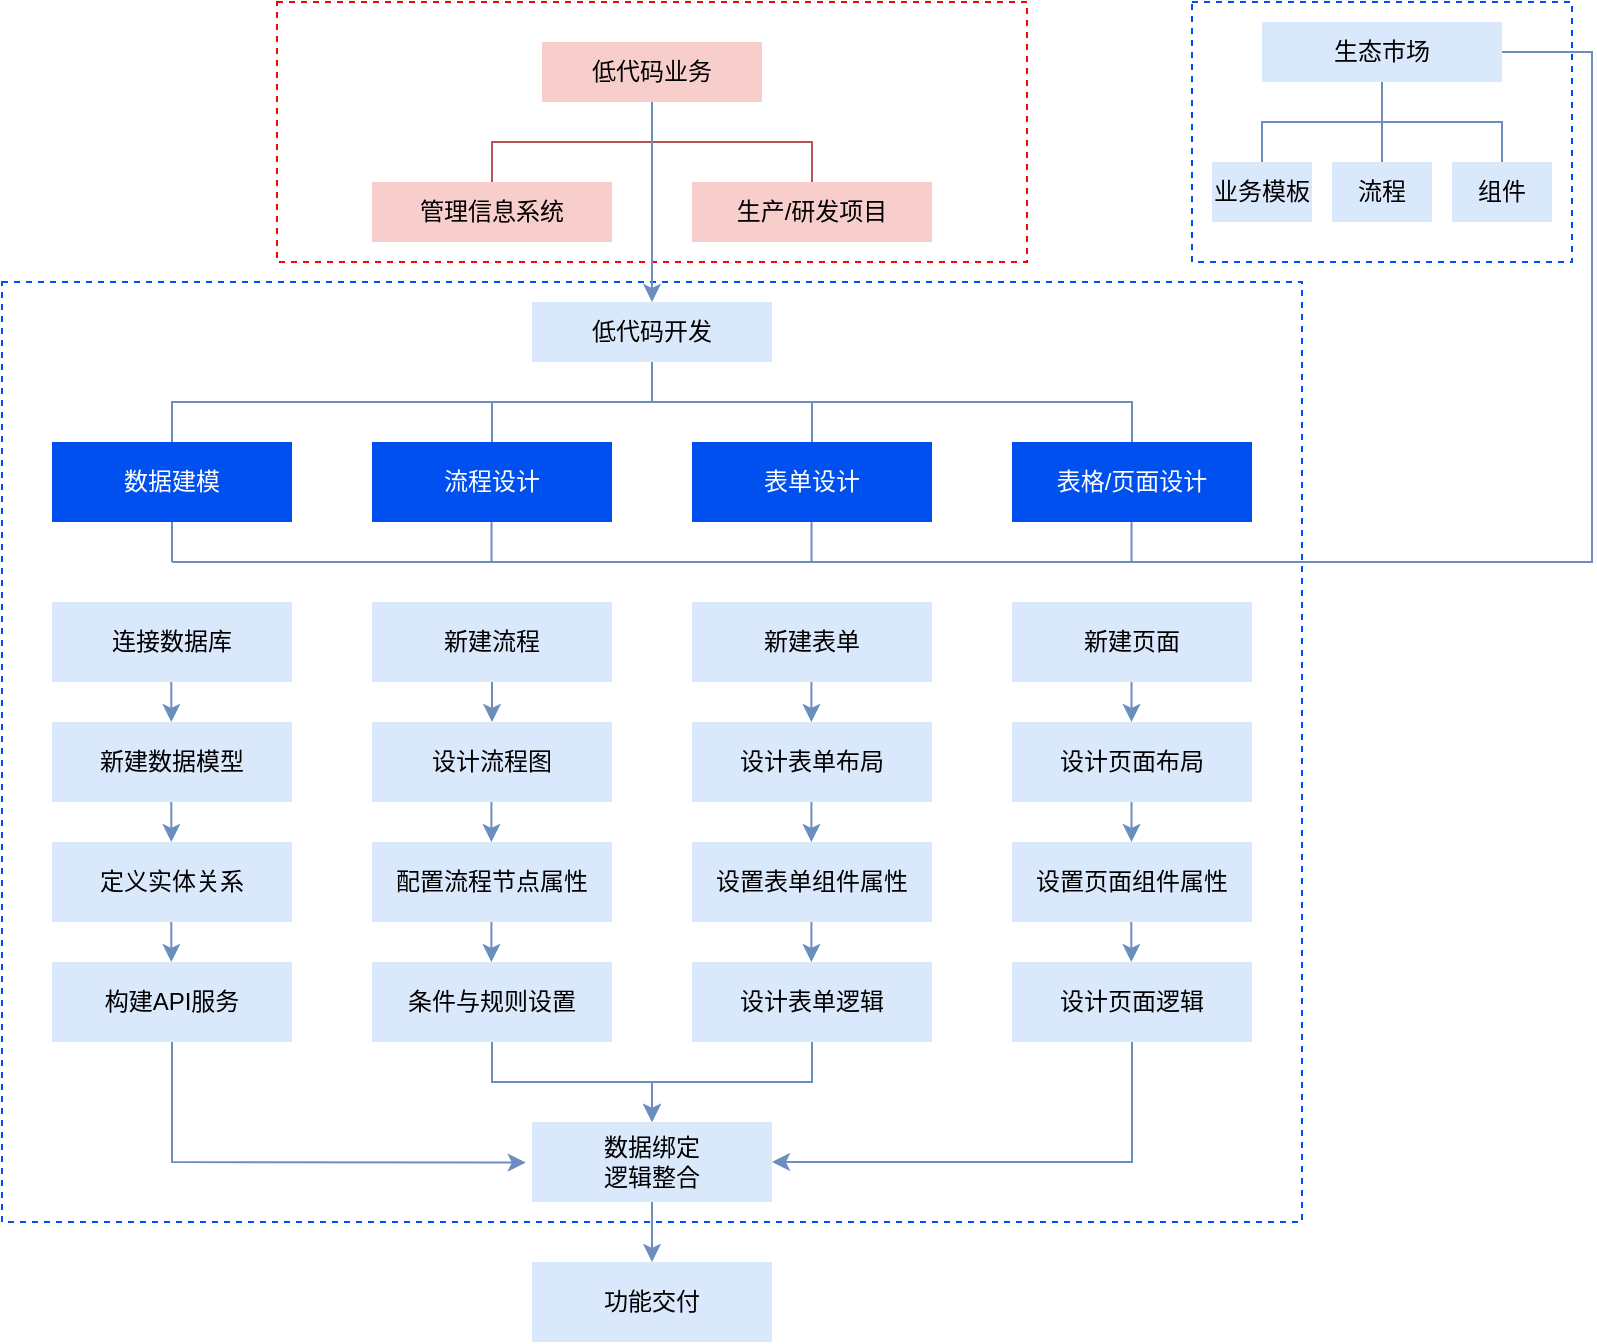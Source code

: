 <mxfile version="24.4.9" type="github">
  <diagram name="第 1 页" id="RNLNZzIKpRClcHgD1R4d">
    <mxGraphModel dx="2261" dy="780" grid="1" gridSize="10" guides="1" tooltips="1" connect="1" arrows="1" fold="1" page="1" pageScale="1" pageWidth="827" pageHeight="1169" math="0" shadow="0">
      <root>
        <mxCell id="0" />
        <mxCell id="1" parent="0" />
        <mxCell id="nhBofc9wbn79ew2FWKbZ-78" value="" style="rounded=0;whiteSpace=wrap;html=1;fillColor=none;strokeColor=#0050EF;dashed=1;" parent="1" vertex="1">
          <mxGeometry x="-65" y="240" width="650" height="470" as="geometry" />
        </mxCell>
        <mxCell id="nhBofc9wbn79ew2FWKbZ-5" value="" style="rounded=0;whiteSpace=wrap;html=1;fillColor=none;strokeColor=#FF0000;dashed=1;" parent="1" vertex="1">
          <mxGeometry x="72.5" y="100" width="375" height="130" as="geometry" />
        </mxCell>
        <mxCell id="nhBofc9wbn79ew2FWKbZ-1" value="低代码业务" style="rounded=0;whiteSpace=wrap;html=1;fillColor=#f8cecc;strokeColor=none;" parent="1" vertex="1">
          <mxGeometry x="205" y="120" width="110" height="30" as="geometry" />
        </mxCell>
        <mxCell id="nhBofc9wbn79ew2FWKbZ-2" value="管理信息系统" style="rounded=0;whiteSpace=wrap;html=1;fillColor=#f8cecc;strokeColor=none;" parent="1" vertex="1">
          <mxGeometry x="120" y="190" width="120" height="30" as="geometry" />
        </mxCell>
        <mxCell id="nhBofc9wbn79ew2FWKbZ-3" value="生产/研发项目" style="rounded=0;whiteSpace=wrap;html=1;fillColor=#f8cecc;strokeColor=none;" parent="1" vertex="1">
          <mxGeometry x="280" y="190" width="120" height="30" as="geometry" />
        </mxCell>
        <mxCell id="nhBofc9wbn79ew2FWKbZ-7" value="" style="endArrow=none;html=1;rounded=0;exitX=0.5;exitY=0;exitDx=0;exitDy=0;entryX=0.5;entryY=0;entryDx=0;entryDy=0;fillColor=#f8cecc;strokeColor=#b85450;" parent="1" source="nhBofc9wbn79ew2FWKbZ-3" target="nhBofc9wbn79ew2FWKbZ-2" edge="1">
          <mxGeometry width="50" height="50" relative="1" as="geometry">
            <mxPoint x="390" y="400" as="sourcePoint" />
            <mxPoint x="260" y="170" as="targetPoint" />
            <Array as="points">
              <mxPoint x="340" y="170" />
              <mxPoint x="180" y="170" />
            </Array>
          </mxGeometry>
        </mxCell>
        <mxCell id="nhBofc9wbn79ew2FWKbZ-9" value="流程设计" style="rounded=0;whiteSpace=wrap;html=1;fillColor=#0050ef;fontColor=#ffffff;strokeColor=none;" parent="1" vertex="1">
          <mxGeometry x="120" y="320" width="120" height="40" as="geometry" />
        </mxCell>
        <mxCell id="nhBofc9wbn79ew2FWKbZ-10" value="表单设计" style="rounded=0;whiteSpace=wrap;html=1;fillColor=#0050ef;fontColor=#ffffff;strokeColor=none;" parent="1" vertex="1">
          <mxGeometry x="280" y="320" width="120" height="40" as="geometry" />
        </mxCell>
        <mxCell id="nhBofc9wbn79ew2FWKbZ-11" value="表格/页面设计" style="rounded=0;whiteSpace=wrap;html=1;fillColor=#0050ef;fontColor=#ffffff;strokeColor=none;" parent="1" vertex="1">
          <mxGeometry x="440" y="320" width="120" height="40" as="geometry" />
        </mxCell>
        <mxCell id="nhBofc9wbn79ew2FWKbZ-12" value="数据建模" style="rounded=0;whiteSpace=wrap;html=1;fillColor=#0050ef;fontColor=#ffffff;strokeColor=none;" parent="1" vertex="1">
          <mxGeometry x="-40" y="320" width="120" height="40" as="geometry" />
        </mxCell>
        <mxCell id="nhBofc9wbn79ew2FWKbZ-15" value="" style="endArrow=none;html=1;rounded=0;exitX=0.5;exitY=0;exitDx=0;exitDy=0;fillColor=#dae8fc;strokeColor=#6c8ebf;" parent="1" source="nhBofc9wbn79ew2FWKbZ-12" edge="1">
          <mxGeometry width="50" height="50" relative="1" as="geometry">
            <mxPoint x="390" y="340" as="sourcePoint" />
            <mxPoint x="260" y="300" as="targetPoint" />
            <Array as="points">
              <mxPoint x="20" y="300" />
            </Array>
          </mxGeometry>
        </mxCell>
        <mxCell id="nhBofc9wbn79ew2FWKbZ-16" value="" style="endArrow=none;html=1;rounded=0;exitX=0.5;exitY=0;exitDx=0;exitDy=0;fillColor=#dae8fc;strokeColor=#6c8ebf;" parent="1" source="nhBofc9wbn79ew2FWKbZ-11" edge="1">
          <mxGeometry width="50" height="50" relative="1" as="geometry">
            <mxPoint x="390" y="340" as="sourcePoint" />
            <mxPoint x="260" y="300" as="targetPoint" />
            <Array as="points">
              <mxPoint x="500" y="300" />
            </Array>
          </mxGeometry>
        </mxCell>
        <mxCell id="nhBofc9wbn79ew2FWKbZ-17" value="" style="endArrow=none;html=1;rounded=0;entryX=0.5;entryY=0;entryDx=0;entryDy=0;fillColor=#dae8fc;strokeColor=#6c8ebf;" parent="1" target="nhBofc9wbn79ew2FWKbZ-9" edge="1">
          <mxGeometry width="50" height="50" relative="1" as="geometry">
            <mxPoint x="180" y="300" as="sourcePoint" />
            <mxPoint x="440" y="290" as="targetPoint" />
          </mxGeometry>
        </mxCell>
        <mxCell id="nhBofc9wbn79ew2FWKbZ-18" value="" style="endArrow=none;html=1;rounded=0;fillColor=#dae8fc;strokeColor=#6c8ebf;" parent="1" target="nhBofc9wbn79ew2FWKbZ-10" edge="1">
          <mxGeometry width="50" height="50" relative="1" as="geometry">
            <mxPoint x="340" y="300" as="sourcePoint" />
            <mxPoint x="339.5" y="250" as="targetPoint" />
          </mxGeometry>
        </mxCell>
        <mxCell id="nhBofc9wbn79ew2FWKbZ-19" value="新建流程" style="rounded=0;whiteSpace=wrap;html=1;fillColor=#dae8fc;strokeColor=none;" parent="1" vertex="1">
          <mxGeometry x="120" y="400" width="120" height="40" as="geometry" />
        </mxCell>
        <mxCell id="nhBofc9wbn79ew2FWKbZ-20" value="设计流程图" style="rounded=0;whiteSpace=wrap;html=1;fillColor=#dae8fc;strokeColor=none;" parent="1" vertex="1">
          <mxGeometry x="120" y="460" width="120" height="40" as="geometry" />
        </mxCell>
        <mxCell id="nhBofc9wbn79ew2FWKbZ-22" value="新建表单" style="rounded=0;whiteSpace=wrap;html=1;fillColor=#dae8fc;strokeColor=none;" parent="1" vertex="1">
          <mxGeometry x="280" y="400" width="120" height="40" as="geometry" />
        </mxCell>
        <mxCell id="nhBofc9wbn79ew2FWKbZ-23" value="设计表单布局" style="rounded=0;whiteSpace=wrap;html=1;fillColor=#dae8fc;strokeColor=none;" parent="1" vertex="1">
          <mxGeometry x="280" y="460" width="120" height="40" as="geometry" />
        </mxCell>
        <mxCell id="nhBofc9wbn79ew2FWKbZ-24" value="新建页面" style="rounded=0;whiteSpace=wrap;html=1;fillColor=#dae8fc;strokeColor=none;" parent="1" vertex="1">
          <mxGeometry x="440" y="400" width="120" height="40" as="geometry" />
        </mxCell>
        <mxCell id="nhBofc9wbn79ew2FWKbZ-25" value="设计页面布局" style="rounded=0;whiteSpace=wrap;html=1;fillColor=#dae8fc;strokeColor=none;" parent="1" vertex="1">
          <mxGeometry x="440" y="460" width="120" height="40" as="geometry" />
        </mxCell>
        <mxCell id="nhBofc9wbn79ew2FWKbZ-26" value="连接数据库" style="rounded=0;whiteSpace=wrap;html=1;fillColor=#dae8fc;strokeColor=none;" parent="1" vertex="1">
          <mxGeometry x="-40" y="400" width="120" height="40" as="geometry" />
        </mxCell>
        <mxCell id="nhBofc9wbn79ew2FWKbZ-27" value="新建数据模型" style="rounded=0;whiteSpace=wrap;html=1;fillColor=#dae8fc;strokeColor=none;" parent="1" vertex="1">
          <mxGeometry x="-40" y="460" width="120" height="40" as="geometry" />
        </mxCell>
        <mxCell id="nhBofc9wbn79ew2FWKbZ-28" value="配置流程节点属性" style="rounded=0;whiteSpace=wrap;html=1;fillColor=#dae8fc;strokeColor=none;" parent="1" vertex="1">
          <mxGeometry x="120" y="520" width="120" height="40" as="geometry" />
        </mxCell>
        <mxCell id="nhBofc9wbn79ew2FWKbZ-29" value="设置表单组件属性" style="rounded=0;whiteSpace=wrap;html=1;fillColor=#dae8fc;strokeColor=none;" parent="1" vertex="1">
          <mxGeometry x="280" y="520" width="120" height="40" as="geometry" />
        </mxCell>
        <mxCell id="nhBofc9wbn79ew2FWKbZ-30" value="设置页面组件属性" style="rounded=0;whiteSpace=wrap;html=1;fillColor=#dae8fc;strokeColor=none;" parent="1" vertex="1">
          <mxGeometry x="440" y="520" width="120" height="40" as="geometry" />
        </mxCell>
        <mxCell id="nhBofc9wbn79ew2FWKbZ-31" value="定义实体关系" style="rounded=0;whiteSpace=wrap;html=1;fillColor=#dae8fc;strokeColor=none;" parent="1" vertex="1">
          <mxGeometry x="-40" y="520" width="120" height="40" as="geometry" />
        </mxCell>
        <mxCell id="nhBofc9wbn79ew2FWKbZ-32" value="条件与规则设置" style="rounded=0;whiteSpace=wrap;html=1;fillColor=#dae8fc;strokeColor=none;" parent="1" vertex="1">
          <mxGeometry x="120" y="580" width="120" height="40" as="geometry" />
        </mxCell>
        <mxCell id="nhBofc9wbn79ew2FWKbZ-33" value="设计表单逻辑" style="rounded=0;whiteSpace=wrap;html=1;fillColor=#dae8fc;strokeColor=none;" parent="1" vertex="1">
          <mxGeometry x="280" y="580" width="120" height="40" as="geometry" />
        </mxCell>
        <mxCell id="nhBofc9wbn79ew2FWKbZ-34" value="设计页面逻辑" style="rounded=0;whiteSpace=wrap;html=1;fillColor=#dae8fc;strokeColor=none;" parent="1" vertex="1">
          <mxGeometry x="440" y="580" width="120" height="40" as="geometry" />
        </mxCell>
        <mxCell id="nhBofc9wbn79ew2FWKbZ-35" value="构建API服务" style="rounded=0;whiteSpace=wrap;html=1;fillColor=#dae8fc;strokeColor=none;" parent="1" vertex="1">
          <mxGeometry x="-40" y="580" width="120" height="40" as="geometry" />
        </mxCell>
        <mxCell id="nhBofc9wbn79ew2FWKbZ-36" value="" style="endArrow=classic;html=1;rounded=0;exitX=0.5;exitY=1;exitDx=0;exitDy=0;entryX=0.5;entryY=0;entryDx=0;entryDy=0;fillColor=#dae8fc;strokeColor=#6c8ebf;" parent="1" source="nhBofc9wbn79ew2FWKbZ-19" target="nhBofc9wbn79ew2FWKbZ-20" edge="1">
          <mxGeometry width="50" height="50" relative="1" as="geometry">
            <mxPoint x="310" y="520" as="sourcePoint" />
            <mxPoint x="360" y="470" as="targetPoint" />
          </mxGeometry>
        </mxCell>
        <mxCell id="nhBofc9wbn79ew2FWKbZ-37" value="" style="endArrow=classic;html=1;rounded=0;exitX=0.5;exitY=1;exitDx=0;exitDy=0;entryX=0.5;entryY=0;entryDx=0;entryDy=0;fillColor=#dae8fc;strokeColor=#6c8ebf;" parent="1" edge="1">
          <mxGeometry width="50" height="50" relative="1" as="geometry">
            <mxPoint x="179.71" y="500" as="sourcePoint" />
            <mxPoint x="179.71" y="520" as="targetPoint" />
          </mxGeometry>
        </mxCell>
        <mxCell id="nhBofc9wbn79ew2FWKbZ-38" value="" style="endArrow=classic;html=1;rounded=0;exitX=0.5;exitY=1;exitDx=0;exitDy=0;entryX=0.5;entryY=0;entryDx=0;entryDy=0;fillColor=#dae8fc;strokeColor=#6c8ebf;" parent="1" edge="1">
          <mxGeometry width="50" height="50" relative="1" as="geometry">
            <mxPoint x="179.71" y="560" as="sourcePoint" />
            <mxPoint x="179.71" y="580" as="targetPoint" />
          </mxGeometry>
        </mxCell>
        <mxCell id="nhBofc9wbn79ew2FWKbZ-39" value="" style="endArrow=classic;html=1;rounded=0;exitX=0.5;exitY=1;exitDx=0;exitDy=0;entryX=0.5;entryY=0;entryDx=0;entryDy=0;fillColor=#dae8fc;strokeColor=#6c8ebf;" parent="1" edge="1">
          <mxGeometry width="50" height="50" relative="1" as="geometry">
            <mxPoint x="339.71" y="440" as="sourcePoint" />
            <mxPoint x="339.71" y="460" as="targetPoint" />
          </mxGeometry>
        </mxCell>
        <mxCell id="nhBofc9wbn79ew2FWKbZ-40" value="" style="endArrow=classic;html=1;rounded=0;exitX=0.5;exitY=1;exitDx=0;exitDy=0;entryX=0.5;entryY=0;entryDx=0;entryDy=0;fillColor=#dae8fc;strokeColor=#6c8ebf;" parent="1" edge="1">
          <mxGeometry width="50" height="50" relative="1" as="geometry">
            <mxPoint x="339.71" y="500" as="sourcePoint" />
            <mxPoint x="339.71" y="520" as="targetPoint" />
          </mxGeometry>
        </mxCell>
        <mxCell id="nhBofc9wbn79ew2FWKbZ-41" value="" style="endArrow=classic;html=1;rounded=0;exitX=0.5;exitY=1;exitDx=0;exitDy=0;entryX=0.5;entryY=0;entryDx=0;entryDy=0;fillColor=#dae8fc;strokeColor=#6c8ebf;" parent="1" edge="1">
          <mxGeometry width="50" height="50" relative="1" as="geometry">
            <mxPoint x="339.71" y="560" as="sourcePoint" />
            <mxPoint x="339.71" y="580" as="targetPoint" />
          </mxGeometry>
        </mxCell>
        <mxCell id="nhBofc9wbn79ew2FWKbZ-42" value="" style="endArrow=classic;html=1;rounded=0;exitX=0.5;exitY=1;exitDx=0;exitDy=0;entryX=0.5;entryY=0;entryDx=0;entryDy=0;fillColor=#dae8fc;strokeColor=#6c8ebf;" parent="1" edge="1">
          <mxGeometry width="50" height="50" relative="1" as="geometry">
            <mxPoint x="499.76" y="440" as="sourcePoint" />
            <mxPoint x="499.76" y="460" as="targetPoint" />
          </mxGeometry>
        </mxCell>
        <mxCell id="nhBofc9wbn79ew2FWKbZ-43" value="" style="endArrow=classic;html=1;rounded=0;exitX=0.5;exitY=1;exitDx=0;exitDy=0;entryX=0.5;entryY=0;entryDx=0;entryDy=0;fillColor=#dae8fc;strokeColor=#6c8ebf;" parent="1" edge="1">
          <mxGeometry width="50" height="50" relative="1" as="geometry">
            <mxPoint x="499.76" y="500" as="sourcePoint" />
            <mxPoint x="499.76" y="520" as="targetPoint" />
          </mxGeometry>
        </mxCell>
        <mxCell id="nhBofc9wbn79ew2FWKbZ-44" value="" style="endArrow=classic;html=1;rounded=0;exitX=0.5;exitY=1;exitDx=0;exitDy=0;entryX=0.5;entryY=0;entryDx=0;entryDy=0;fillColor=#dae8fc;strokeColor=#6c8ebf;" parent="1" edge="1">
          <mxGeometry width="50" height="50" relative="1" as="geometry">
            <mxPoint x="499.66" y="560" as="sourcePoint" />
            <mxPoint x="499.66" y="580" as="targetPoint" />
          </mxGeometry>
        </mxCell>
        <mxCell id="nhBofc9wbn79ew2FWKbZ-46" value="" style="endArrow=classic;html=1;rounded=0;exitX=0.5;exitY=1;exitDx=0;exitDy=0;entryX=0.5;entryY=0;entryDx=0;entryDy=0;fillColor=#dae8fc;strokeColor=#6c8ebf;" parent="1" edge="1">
          <mxGeometry width="50" height="50" relative="1" as="geometry">
            <mxPoint x="19.66" y="440" as="sourcePoint" />
            <mxPoint x="19.66" y="460" as="targetPoint" />
          </mxGeometry>
        </mxCell>
        <mxCell id="nhBofc9wbn79ew2FWKbZ-47" value="" style="endArrow=classic;html=1;rounded=0;exitX=0.5;exitY=1;exitDx=0;exitDy=0;entryX=0.5;entryY=0;entryDx=0;entryDy=0;fillColor=#dae8fc;strokeColor=#6c8ebf;" parent="1" edge="1">
          <mxGeometry width="50" height="50" relative="1" as="geometry">
            <mxPoint x="19.66" y="500" as="sourcePoint" />
            <mxPoint x="19.66" y="520" as="targetPoint" />
          </mxGeometry>
        </mxCell>
        <mxCell id="nhBofc9wbn79ew2FWKbZ-48" value="" style="endArrow=classic;html=1;rounded=0;exitX=0.5;exitY=1;exitDx=0;exitDy=0;entryX=0.5;entryY=0;entryDx=0;entryDy=0;fillColor=#dae8fc;strokeColor=#6c8ebf;" parent="1" edge="1">
          <mxGeometry width="50" height="50" relative="1" as="geometry">
            <mxPoint x="19.66" y="560" as="sourcePoint" />
            <mxPoint x="19.66" y="580" as="targetPoint" />
          </mxGeometry>
        </mxCell>
        <mxCell id="nhBofc9wbn79ew2FWKbZ-49" value="" style="rounded=0;whiteSpace=wrap;html=1;fillColor=none;strokeColor=#0050EF;dashed=1;" parent="1" vertex="1">
          <mxGeometry x="530" y="100" width="190" height="130" as="geometry" />
        </mxCell>
        <mxCell id="nhBofc9wbn79ew2FWKbZ-50" value="生态市场" style="rounded=0;whiteSpace=wrap;html=1;fillColor=#dae8fc;strokeColor=none;" parent="1" vertex="1">
          <mxGeometry x="565" y="110" width="120" height="30" as="geometry" />
        </mxCell>
        <mxCell id="nhBofc9wbn79ew2FWKbZ-51" value="业务模板" style="rounded=0;whiteSpace=wrap;html=1;fillColor=#dae8fc;strokeColor=none;" parent="1" vertex="1">
          <mxGeometry x="540" y="180" width="50" height="30" as="geometry" />
        </mxCell>
        <mxCell id="nhBofc9wbn79ew2FWKbZ-52" value="流程" style="rounded=0;whiteSpace=wrap;html=1;fillColor=#dae8fc;strokeColor=none;" parent="1" vertex="1">
          <mxGeometry x="600" y="180" width="50" height="30" as="geometry" />
        </mxCell>
        <mxCell id="nhBofc9wbn79ew2FWKbZ-53" value="组件" style="rounded=0;whiteSpace=wrap;html=1;fillColor=#dae8fc;strokeColor=none;" parent="1" vertex="1">
          <mxGeometry x="660" y="180" width="50" height="30" as="geometry" />
        </mxCell>
        <mxCell id="nhBofc9wbn79ew2FWKbZ-55" value="低代码开发" style="rounded=0;whiteSpace=wrap;html=1;fillColor=#dae8fc;strokeColor=none;" parent="1" vertex="1">
          <mxGeometry x="200" y="250" width="120" height="30" as="geometry" />
        </mxCell>
        <mxCell id="nhBofc9wbn79ew2FWKbZ-56" value="" style="endArrow=none;html=1;rounded=0;entryX=0.5;entryY=1;entryDx=0;entryDy=0;fillColor=#dae8fc;strokeColor=#6c8ebf;" parent="1" target="nhBofc9wbn79ew2FWKbZ-55" edge="1">
          <mxGeometry width="50" height="50" relative="1" as="geometry">
            <mxPoint x="260" y="290" as="sourcePoint" />
            <mxPoint x="270" y="120" as="targetPoint" />
            <Array as="points">
              <mxPoint x="260" y="300" />
              <mxPoint x="260" y="290" />
            </Array>
          </mxGeometry>
        </mxCell>
        <mxCell id="nhBofc9wbn79ew2FWKbZ-59" value="" style="endArrow=none;html=1;rounded=0;exitX=0.5;exitY=0;exitDx=0;exitDy=0;entryX=0.5;entryY=1;entryDx=0;entryDy=0;fillColor=#dae8fc;strokeColor=#6c8ebf;" parent="1" source="nhBofc9wbn79ew2FWKbZ-51" target="nhBofc9wbn79ew2FWKbZ-50" edge="1">
          <mxGeometry width="50" height="50" relative="1" as="geometry">
            <mxPoint x="600" y="260" as="sourcePoint" />
            <mxPoint x="650" y="210" as="targetPoint" />
            <Array as="points">
              <mxPoint x="565" y="160" />
              <mxPoint x="625" y="160" />
            </Array>
          </mxGeometry>
        </mxCell>
        <mxCell id="nhBofc9wbn79ew2FWKbZ-60" value="" style="endArrow=none;html=1;rounded=0;entryX=0.5;entryY=0;entryDx=0;entryDy=0;fillColor=#dae8fc;strokeColor=#6c8ebf;" parent="1" target="nhBofc9wbn79ew2FWKbZ-52" edge="1">
          <mxGeometry width="50" height="50" relative="1" as="geometry">
            <mxPoint x="625" y="160" as="sourcePoint" />
            <mxPoint x="650" y="230" as="targetPoint" />
          </mxGeometry>
        </mxCell>
        <mxCell id="nhBofc9wbn79ew2FWKbZ-61" value="" style="endArrow=none;html=1;rounded=0;entryX=0.5;entryY=0;entryDx=0;entryDy=0;fillColor=#dae8fc;strokeColor=#6c8ebf;" parent="1" target="nhBofc9wbn79ew2FWKbZ-53" edge="1">
          <mxGeometry width="50" height="50" relative="1" as="geometry">
            <mxPoint x="620" y="160" as="sourcePoint" />
            <mxPoint x="660" y="210" as="targetPoint" />
            <Array as="points">
              <mxPoint x="685" y="160" />
            </Array>
          </mxGeometry>
        </mxCell>
        <mxCell id="nhBofc9wbn79ew2FWKbZ-63" value="" style="endArrow=none;html=1;rounded=0;entryX=0.5;entryY=1;entryDx=0;entryDy=0;fillColor=#dae8fc;strokeColor=#6c8ebf;" parent="1" target="nhBofc9wbn79ew2FWKbZ-12" edge="1">
          <mxGeometry width="50" height="50" relative="1" as="geometry">
            <mxPoint x="20" y="380" as="sourcePoint" />
            <mxPoint x="290" y="330" as="targetPoint" />
          </mxGeometry>
        </mxCell>
        <mxCell id="nhBofc9wbn79ew2FWKbZ-64" value="" style="endArrow=none;html=1;rounded=0;entryX=0.5;entryY=1;entryDx=0;entryDy=0;fillColor=#dae8fc;strokeColor=#6c8ebf;" parent="1" edge="1">
          <mxGeometry width="50" height="50" relative="1" as="geometry">
            <mxPoint x="179.76" y="380" as="sourcePoint" />
            <mxPoint x="179.76" y="360" as="targetPoint" />
          </mxGeometry>
        </mxCell>
        <mxCell id="nhBofc9wbn79ew2FWKbZ-65" value="" style="endArrow=none;html=1;rounded=0;entryX=0.5;entryY=1;entryDx=0;entryDy=0;fillColor=#dae8fc;strokeColor=#6c8ebf;" parent="1" edge="1">
          <mxGeometry width="50" height="50" relative="1" as="geometry">
            <mxPoint x="339.76" y="380" as="sourcePoint" />
            <mxPoint x="339.76" y="360" as="targetPoint" />
          </mxGeometry>
        </mxCell>
        <mxCell id="nhBofc9wbn79ew2FWKbZ-66" value="" style="endArrow=none;html=1;rounded=0;entryX=0.5;entryY=1;entryDx=0;entryDy=0;fillColor=#dae8fc;strokeColor=#6c8ebf;" parent="1" edge="1">
          <mxGeometry width="50" height="50" relative="1" as="geometry">
            <mxPoint x="499.76" y="380" as="sourcePoint" />
            <mxPoint x="499.76" y="360" as="targetPoint" />
          </mxGeometry>
        </mxCell>
        <mxCell id="nhBofc9wbn79ew2FWKbZ-67" value="数据绑定&lt;div&gt;逻辑整合&lt;/div&gt;" style="rounded=0;whiteSpace=wrap;html=1;fillColor=#dae8fc;strokeColor=none;" parent="1" vertex="1">
          <mxGeometry x="200" y="660" width="120" height="40" as="geometry" />
        </mxCell>
        <mxCell id="nhBofc9wbn79ew2FWKbZ-68" value="功能交付" style="rounded=0;whiteSpace=wrap;html=1;fillColor=#dae8fc;strokeColor=none;" parent="1" vertex="1">
          <mxGeometry x="200" y="730" width="120" height="40" as="geometry" />
        </mxCell>
        <mxCell id="nhBofc9wbn79ew2FWKbZ-69" value="" style="endArrow=classic;html=1;rounded=0;exitX=0.5;exitY=1;exitDx=0;exitDy=0;entryX=-0.026;entryY=0.507;entryDx=0;entryDy=0;entryPerimeter=0;fillColor=#dae8fc;strokeColor=#6c8ebf;" parent="1" source="nhBofc9wbn79ew2FWKbZ-35" target="nhBofc9wbn79ew2FWKbZ-67" edge="1">
          <mxGeometry width="50" height="50" relative="1" as="geometry">
            <mxPoint x="310" y="670" as="sourcePoint" />
            <mxPoint x="360" y="620" as="targetPoint" />
            <Array as="points">
              <mxPoint x="20" y="680" />
            </Array>
          </mxGeometry>
        </mxCell>
        <mxCell id="nhBofc9wbn79ew2FWKbZ-71" value="" style="endArrow=classic;html=1;rounded=0;exitX=0.5;exitY=1;exitDx=0;exitDy=0;entryX=1;entryY=0.5;entryDx=0;entryDy=0;fillColor=#dae8fc;strokeColor=#6c8ebf;" parent="1" source="nhBofc9wbn79ew2FWKbZ-34" target="nhBofc9wbn79ew2FWKbZ-67" edge="1">
          <mxGeometry width="50" height="50" relative="1" as="geometry">
            <mxPoint x="360" y="640" as="sourcePoint" />
            <mxPoint x="410" y="590" as="targetPoint" />
            <Array as="points">
              <mxPoint x="500" y="680" />
            </Array>
          </mxGeometry>
        </mxCell>
        <mxCell id="nhBofc9wbn79ew2FWKbZ-72" value="" style="endArrow=classic;html=1;rounded=0;exitX=0.5;exitY=1;exitDx=0;exitDy=0;entryX=0.5;entryY=0;entryDx=0;entryDy=0;fillColor=#dae8fc;strokeColor=#6c8ebf;" parent="1" source="nhBofc9wbn79ew2FWKbZ-32" target="nhBofc9wbn79ew2FWKbZ-67" edge="1">
          <mxGeometry width="50" height="50" relative="1" as="geometry">
            <mxPoint x="300" y="670" as="sourcePoint" />
            <mxPoint x="350" y="620" as="targetPoint" />
            <Array as="points">
              <mxPoint x="180" y="640" />
              <mxPoint x="260" y="640" />
            </Array>
          </mxGeometry>
        </mxCell>
        <mxCell id="nhBofc9wbn79ew2FWKbZ-73" value="" style="endArrow=classic;html=1;rounded=0;entryX=0.5;entryY=0;entryDx=0;entryDy=0;exitX=0.5;exitY=1;exitDx=0;exitDy=0;fillColor=#dae8fc;strokeColor=#6c8ebf;" parent="1" source="nhBofc9wbn79ew2FWKbZ-33" target="nhBofc9wbn79ew2FWKbZ-67" edge="1">
          <mxGeometry width="50" height="50" relative="1" as="geometry">
            <mxPoint x="300" y="670" as="sourcePoint" />
            <mxPoint x="350" y="620" as="targetPoint" />
            <Array as="points">
              <mxPoint x="340" y="640" />
              <mxPoint x="260" y="640" />
            </Array>
          </mxGeometry>
        </mxCell>
        <mxCell id="nhBofc9wbn79ew2FWKbZ-74" value="" style="endArrow=classic;html=1;rounded=0;exitX=0.5;exitY=1;exitDx=0;exitDy=0;entryX=0.5;entryY=0;entryDx=0;entryDy=0;fillColor=#dae8fc;strokeColor=#6c8ebf;" parent="1" source="nhBofc9wbn79ew2FWKbZ-67" target="nhBofc9wbn79ew2FWKbZ-68" edge="1">
          <mxGeometry width="50" height="50" relative="1" as="geometry">
            <mxPoint x="400" y="550" as="sourcePoint" />
            <mxPoint x="450" y="500" as="targetPoint" />
          </mxGeometry>
        </mxCell>
        <mxCell id="nhBofc9wbn79ew2FWKbZ-77" value="" style="endArrow=none;html=1;rounded=0;entryX=1;entryY=0.5;entryDx=0;entryDy=0;fillColor=#dae8fc;strokeColor=#6c8ebf;" parent="1" target="nhBofc9wbn79ew2FWKbZ-50" edge="1">
          <mxGeometry width="50" height="50" relative="1" as="geometry">
            <mxPoint x="20" y="380" as="sourcePoint" />
            <mxPoint x="730" y="380" as="targetPoint" />
            <Array as="points">
              <mxPoint x="730" y="380" />
              <mxPoint x="730" y="125" />
            </Array>
          </mxGeometry>
        </mxCell>
        <mxCell id="nhBofc9wbn79ew2FWKbZ-79" value="" style="endArrow=classic;html=1;rounded=0;exitX=0.5;exitY=1;exitDx=0;exitDy=0;fillColor=#dae8fc;strokeColor=#6c8ebf;" parent="1" source="nhBofc9wbn79ew2FWKbZ-1" target="nhBofc9wbn79ew2FWKbZ-55" edge="1">
          <mxGeometry width="50" height="50" relative="1" as="geometry">
            <mxPoint x="340" y="340" as="sourcePoint" />
            <mxPoint x="390" y="290" as="targetPoint" />
          </mxGeometry>
        </mxCell>
      </root>
    </mxGraphModel>
  </diagram>
</mxfile>
